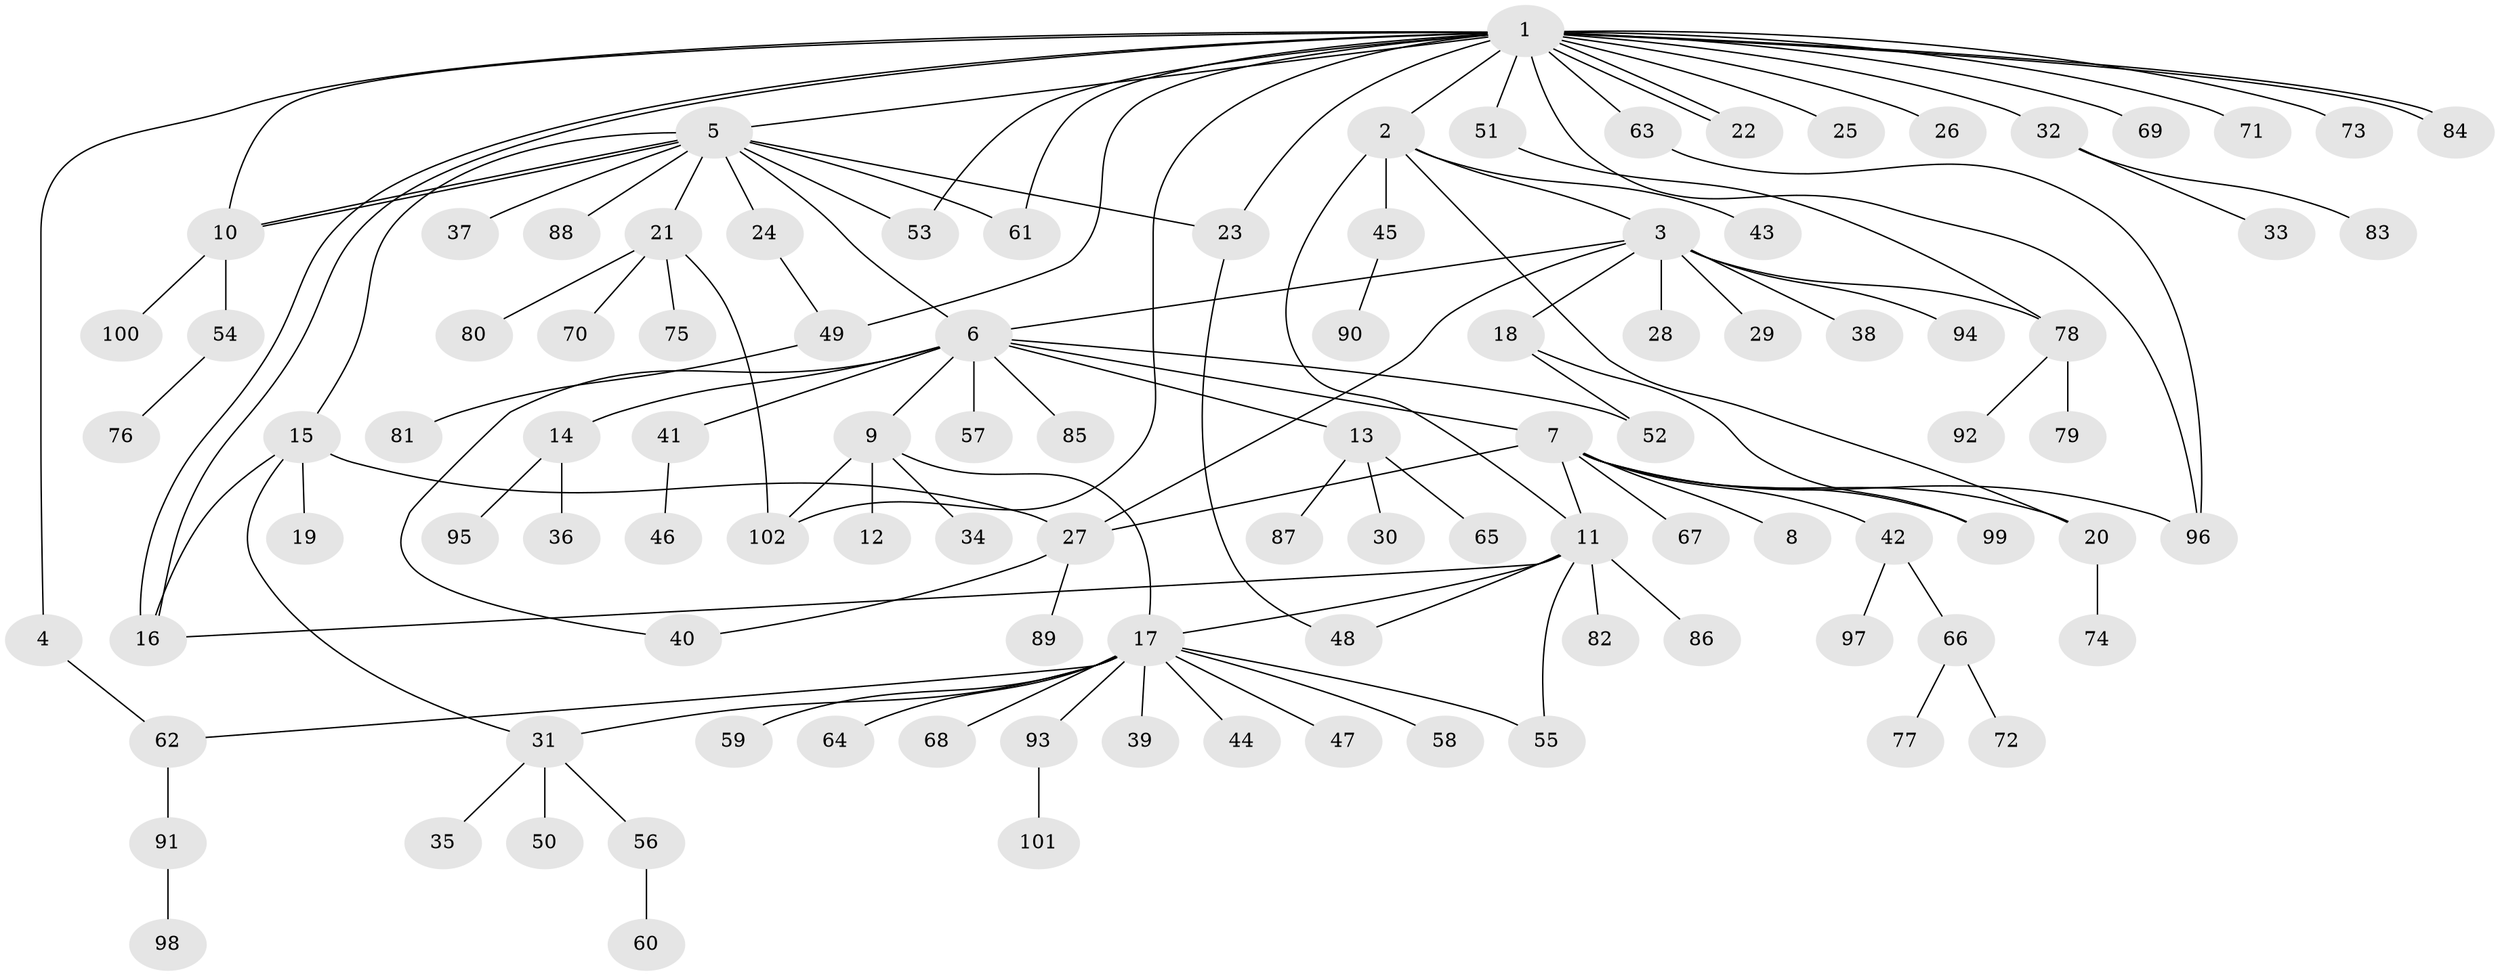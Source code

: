 // Generated by graph-tools (version 1.1) at 2025/14/03/09/25 04:14:20]
// undirected, 102 vertices, 130 edges
graph export_dot {
graph [start="1"]
  node [color=gray90,style=filled];
  1;
  2;
  3;
  4;
  5;
  6;
  7;
  8;
  9;
  10;
  11;
  12;
  13;
  14;
  15;
  16;
  17;
  18;
  19;
  20;
  21;
  22;
  23;
  24;
  25;
  26;
  27;
  28;
  29;
  30;
  31;
  32;
  33;
  34;
  35;
  36;
  37;
  38;
  39;
  40;
  41;
  42;
  43;
  44;
  45;
  46;
  47;
  48;
  49;
  50;
  51;
  52;
  53;
  54;
  55;
  56;
  57;
  58;
  59;
  60;
  61;
  62;
  63;
  64;
  65;
  66;
  67;
  68;
  69;
  70;
  71;
  72;
  73;
  74;
  75;
  76;
  77;
  78;
  79;
  80;
  81;
  82;
  83;
  84;
  85;
  86;
  87;
  88;
  89;
  90;
  91;
  92;
  93;
  94;
  95;
  96;
  97;
  98;
  99;
  100;
  101;
  102;
  1 -- 2;
  1 -- 4;
  1 -- 5;
  1 -- 10;
  1 -- 16;
  1 -- 16;
  1 -- 22;
  1 -- 22;
  1 -- 23;
  1 -- 25;
  1 -- 26;
  1 -- 32;
  1 -- 49;
  1 -- 51;
  1 -- 53;
  1 -- 61;
  1 -- 63;
  1 -- 69;
  1 -- 71;
  1 -- 73;
  1 -- 84;
  1 -- 84;
  1 -- 96;
  1 -- 102;
  2 -- 3;
  2 -- 11;
  2 -- 20;
  2 -- 43;
  2 -- 45;
  3 -- 6;
  3 -- 18;
  3 -- 27;
  3 -- 28;
  3 -- 29;
  3 -- 38;
  3 -- 78;
  3 -- 94;
  4 -- 62;
  5 -- 6;
  5 -- 10;
  5 -- 10;
  5 -- 15;
  5 -- 21;
  5 -- 23;
  5 -- 24;
  5 -- 37;
  5 -- 53;
  5 -- 61;
  5 -- 88;
  6 -- 7;
  6 -- 9;
  6 -- 13;
  6 -- 14;
  6 -- 40;
  6 -- 41;
  6 -- 52;
  6 -- 57;
  6 -- 85;
  7 -- 8;
  7 -- 11;
  7 -- 20;
  7 -- 27;
  7 -- 42;
  7 -- 67;
  7 -- 96;
  7 -- 99;
  9 -- 12;
  9 -- 17;
  9 -- 34;
  9 -- 102;
  10 -- 54;
  10 -- 100;
  11 -- 16;
  11 -- 17;
  11 -- 48;
  11 -- 55;
  11 -- 82;
  11 -- 86;
  13 -- 30;
  13 -- 65;
  13 -- 87;
  14 -- 36;
  14 -- 95;
  15 -- 16;
  15 -- 19;
  15 -- 27;
  15 -- 31;
  17 -- 31;
  17 -- 39;
  17 -- 44;
  17 -- 47;
  17 -- 55;
  17 -- 58;
  17 -- 59;
  17 -- 62;
  17 -- 64;
  17 -- 68;
  17 -- 93;
  18 -- 52;
  18 -- 99;
  20 -- 74;
  21 -- 70;
  21 -- 75;
  21 -- 80;
  21 -- 102;
  23 -- 48;
  24 -- 49;
  27 -- 40;
  27 -- 89;
  31 -- 35;
  31 -- 50;
  31 -- 56;
  32 -- 33;
  32 -- 83;
  41 -- 46;
  42 -- 66;
  42 -- 97;
  45 -- 90;
  49 -- 81;
  51 -- 78;
  54 -- 76;
  56 -- 60;
  62 -- 91;
  63 -- 96;
  66 -- 72;
  66 -- 77;
  78 -- 79;
  78 -- 92;
  91 -- 98;
  93 -- 101;
}
